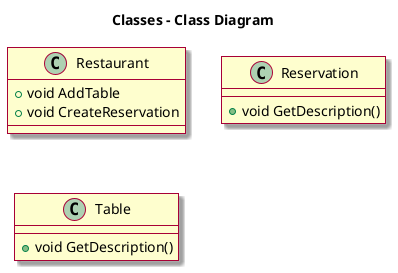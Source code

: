 @startuml

skin rose

title Classes - Class Diagram


class Restaurant {
  +void AddTable
  +void CreateReservation
}

class Reservation{
  +void GetDescription()
}
class Table{
  +void GetDescription()
  
}


@enduml